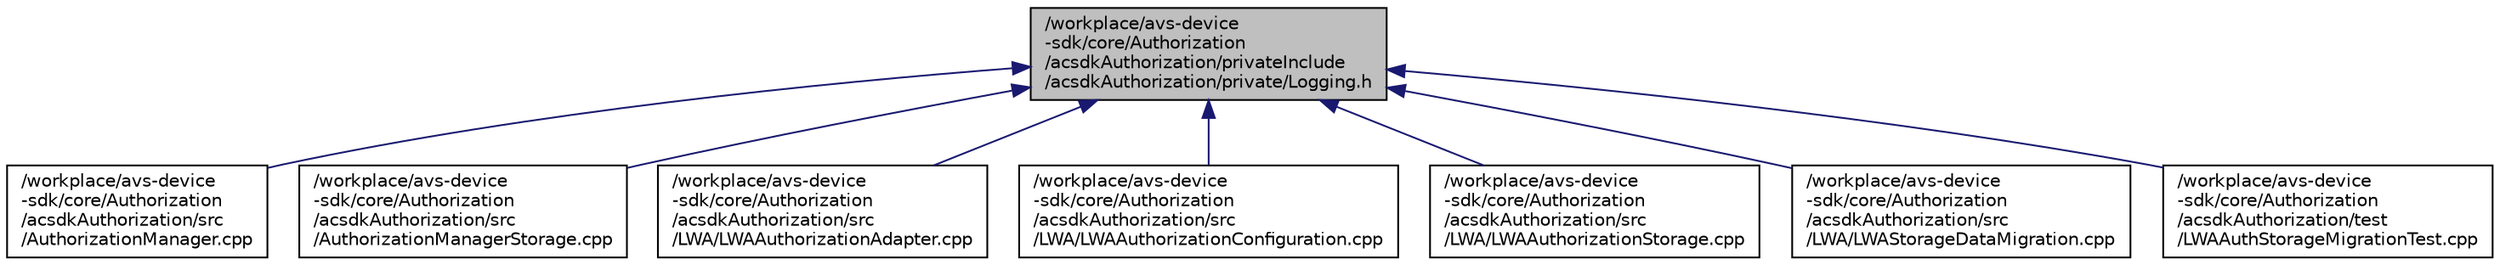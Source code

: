 digraph "/workplace/avs-device-sdk/core/Authorization/acsdkAuthorization/privateInclude/acsdkAuthorization/private/Logging.h"
{
  edge [fontname="Helvetica",fontsize="10",labelfontname="Helvetica",labelfontsize="10"];
  node [fontname="Helvetica",fontsize="10",shape=record];
  Node24 [label="/workplace/avs-device\l-sdk/core/Authorization\l/acsdkAuthorization/privateInclude\l/acsdkAuthorization/private/Logging.h",height=0.2,width=0.4,color="black", fillcolor="grey75", style="filled", fontcolor="black"];
  Node24 -> Node25 [dir="back",color="midnightblue",fontsize="10",style="solid",fontname="Helvetica"];
  Node25 [label="/workplace/avs-device\l-sdk/core/Authorization\l/acsdkAuthorization/src\l/AuthorizationManager.cpp",height=0.2,width=0.4,color="black", fillcolor="white", style="filled",URL="$_authorization_manager_8cpp.html"];
  Node24 -> Node26 [dir="back",color="midnightblue",fontsize="10",style="solid",fontname="Helvetica"];
  Node26 [label="/workplace/avs-device\l-sdk/core/Authorization\l/acsdkAuthorization/src\l/AuthorizationManagerStorage.cpp",height=0.2,width=0.4,color="black", fillcolor="white", style="filled",URL="$_authorization_manager_storage_8cpp.html"];
  Node24 -> Node27 [dir="back",color="midnightblue",fontsize="10",style="solid",fontname="Helvetica"];
  Node27 [label="/workplace/avs-device\l-sdk/core/Authorization\l/acsdkAuthorization/src\l/LWA/LWAAuthorizationAdapter.cpp",height=0.2,width=0.4,color="black", fillcolor="white", style="filled",URL="$_l_w_a_authorization_adapter_8cpp.html"];
  Node24 -> Node28 [dir="back",color="midnightblue",fontsize="10",style="solid",fontname="Helvetica"];
  Node28 [label="/workplace/avs-device\l-sdk/core/Authorization\l/acsdkAuthorization/src\l/LWA/LWAAuthorizationConfiguration.cpp",height=0.2,width=0.4,color="black", fillcolor="white", style="filled",URL="$_l_w_a_authorization_configuration_8cpp.html"];
  Node24 -> Node29 [dir="back",color="midnightblue",fontsize="10",style="solid",fontname="Helvetica"];
  Node29 [label="/workplace/avs-device\l-sdk/core/Authorization\l/acsdkAuthorization/src\l/LWA/LWAAuthorizationStorage.cpp",height=0.2,width=0.4,color="black", fillcolor="white", style="filled",URL="$_l_w_a_authorization_storage_8cpp.html"];
  Node24 -> Node30 [dir="back",color="midnightblue",fontsize="10",style="solid",fontname="Helvetica"];
  Node30 [label="/workplace/avs-device\l-sdk/core/Authorization\l/acsdkAuthorization/src\l/LWA/LWAStorageDataMigration.cpp",height=0.2,width=0.4,color="black", fillcolor="white", style="filled",URL="$_l_w_a_storage_data_migration_8cpp.html"];
  Node24 -> Node31 [dir="back",color="midnightblue",fontsize="10",style="solid",fontname="Helvetica"];
  Node31 [label="/workplace/avs-device\l-sdk/core/Authorization\l/acsdkAuthorization/test\l/LWAAuthStorageMigrationTest.cpp",height=0.2,width=0.4,color="black", fillcolor="white", style="filled",URL="$_l_w_a_auth_storage_migration_test_8cpp.html"];
}
